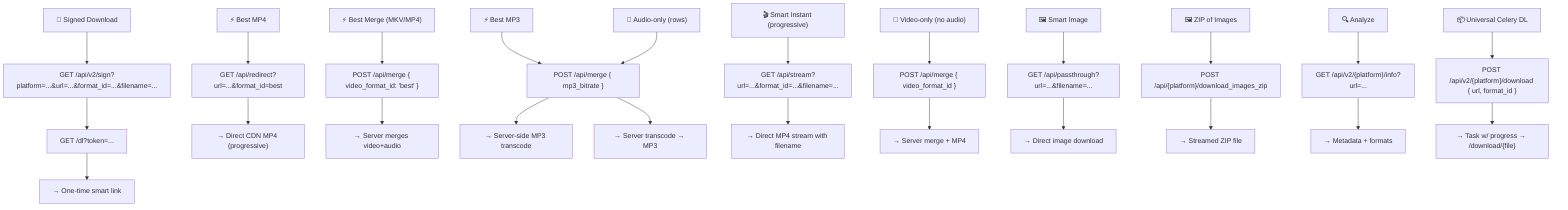 flowchart TB
  %% UI Buttons
  ui_best_mp4["⚡ Best MP4"]
  ui_best_mp3["⚡ Best MP3"]
  ui_best_merge["⚡ Best Merge (MKV/MP4)"]
  ui_instant["🎬 Smart Instant (progressive)"]
  ui_video_only["🎥 Video-only (no audio)"]
  ui_audio_only["🎵 Audio-only (rows)"]
  ui_img_single["🖼️ Smart Image"]
  ui_img_zip["🖼️ ZIP of Images"]
  ui_analyze["🔍 Analyze"]
  ui_signed["🔑 Signed Download"]
  ui_celery["📦 Universal Celery DL"]

  %% API Endpoints
  api_redirect["GET /api/redirect?url=...&format_id=best"]
  api_merge_mp3["POST /api/merge { mp3_bitrate }"]
  api_merge_best["POST /api/merge { video_format_id: 'best' }"]
  api_stream["GET /api/stream?url=...&format_id=...&filename=..."]
  api_merge_video["POST /api/merge { video_format_id }"]
  api_passthrough["GET /api/passthrough?url=...&filename=..."]
  api_zip["POST /api/{platform}/download_images_zip"]
  api_info["GET /api/v2/{platform}/info?url=..."]
  api_sign["GET /api/v2/sign?platform=...&url=...&format_id=...&filename=..."]
  api_dl["GET /dl?token=..."]
  api_v2_dl["POST /api/v2/{platform}/download { url, format_id }"]

  %% Results
  res_cdn["→ Direct CDN MP4 (progressive)"]
  res_mp3["→ Server-side MP3 transcode"]
  res_merge["→ Server merges video+audio"]
  res_stream["→ Direct MP4 stream with filename"]
  res_merge_mp4["→ Server merge + MP4"]
  res_mp3_rows["→ Server transcode → MP3"]
  res_img["→ Direct image download"]
  res_zip["→ Streamed ZIP file"]
  res_meta["→ Metadata + formats"]
  res_signed["→ One-time smart link"]
  res_task["→ Task w/ progress → /download/{file}"]

  %% Flows
  ui_best_mp4 --> api_redirect --> res_cdn
  ui_best_mp3 --> api_merge_mp3 --> res_mp3
  ui_best_merge --> api_merge_best --> res_merge
  ui_instant --> api_stream --> res_stream
  ui_video_only --> api_merge_video --> res_merge_mp4
  ui_audio_only --> api_merge_mp3 --> res_mp3_rows
  ui_img_single --> api_passthrough --> res_img
  ui_img_zip --> api_zip --> res_zip
  ui_analyze --> api_info --> res_meta
  ui_signed --> api_sign --> api_dl --> res_signed
  ui_celery --> api_v2_dl --> res_task